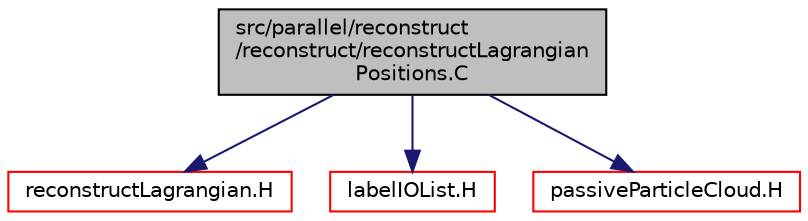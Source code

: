 digraph "src/parallel/reconstruct/reconstruct/reconstructLagrangianPositions.C"
{
  bgcolor="transparent";
  edge [fontname="Helvetica",fontsize="10",labelfontname="Helvetica",labelfontsize="10"];
  node [fontname="Helvetica",fontsize="10",shape=record];
  Node0 [label="src/parallel/reconstruct\l/reconstruct/reconstructLagrangian\lPositions.C",height=0.2,width=0.4,color="black", fillcolor="grey75", style="filled", fontcolor="black"];
  Node0 -> Node1 [color="midnightblue",fontsize="10",style="solid",fontname="Helvetica"];
  Node1 [label="reconstructLagrangian.H",height=0.2,width=0.4,color="red",URL="$a13979.html"];
  Node0 -> Node197 [color="midnightblue",fontsize="10",style="solid",fontname="Helvetica"];
  Node197 [label="labelIOList.H",height=0.2,width=0.4,color="red",URL="$a13151.html"];
  Node0 -> Node288 [color="midnightblue",fontsize="10",style="solid",fontname="Helvetica"];
  Node288 [label="passiveParticleCloud.H",height=0.2,width=0.4,color="red",URL="$a05588.html"];
}
